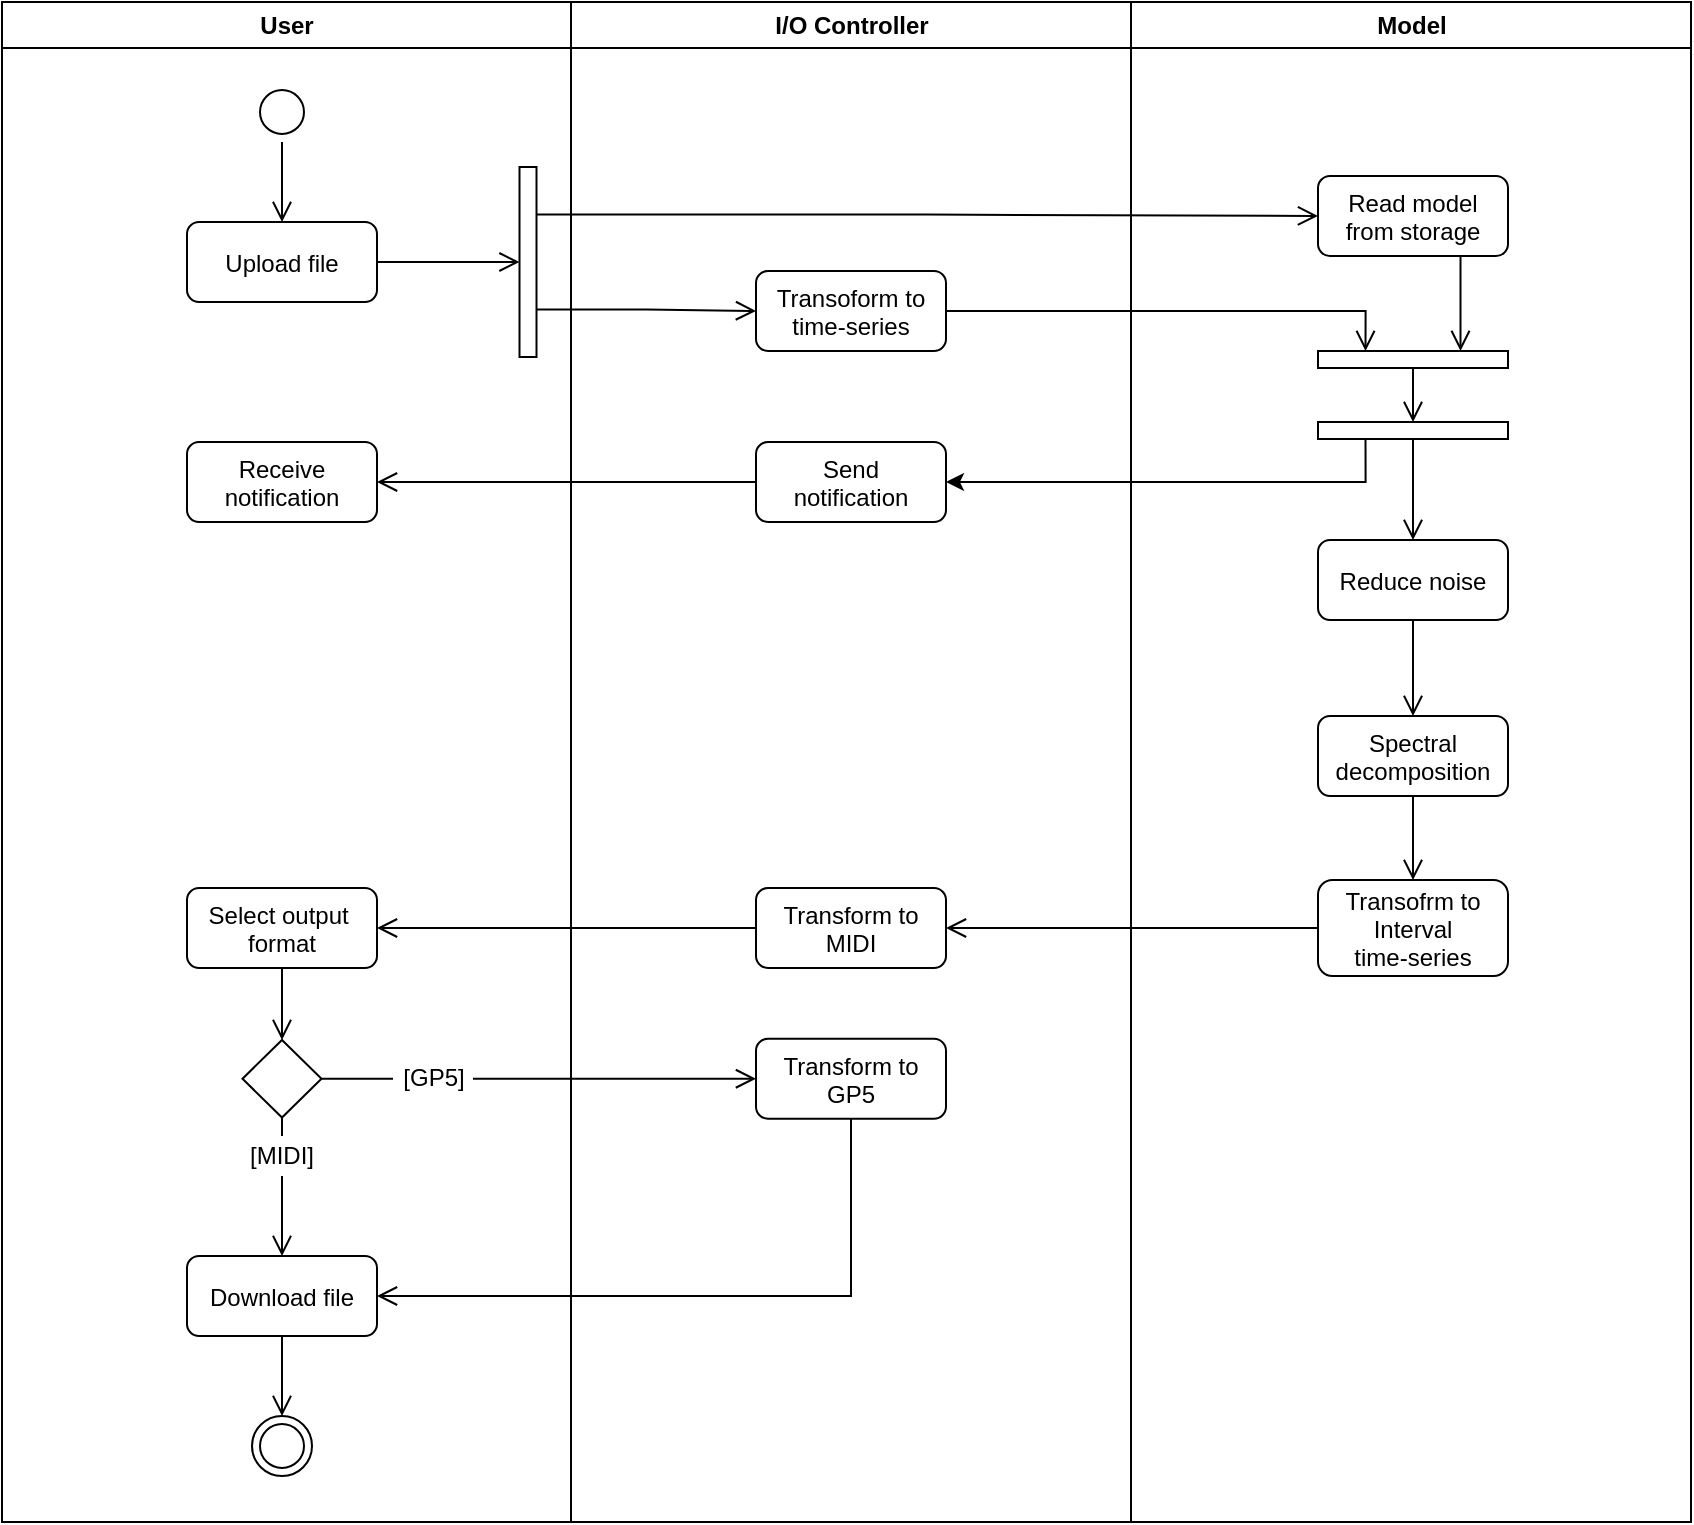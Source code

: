 <mxfile>
    <diagram name="Page-1" id="e7e014a7-5840-1c2e-5031-d8a46d1fe8dd">
        <mxGraphModel dx="1118" dy="514" grid="1" gridSize="10" guides="1" tooltips="1" connect="1" arrows="1" fold="1" page="1" pageScale="1" pageWidth="1169" pageHeight="826" math="0" shadow="0">
            <root>
                <mxCell id="0"/>
                <mxCell id="1" parent="0"/>
                <mxCell id="2" value="User" style="swimlane;whiteSpace=wrap;startSize=23;" parent="1" vertex="1">
                    <mxGeometry x="160" y="40" width="284.5" height="760" as="geometry">
                        <mxRectangle x="164.5" y="128" width="80" height="23" as="alternateBounds"/>
                    </mxGeometry>
                </mxCell>
                <mxCell id="yuHArtq0eE7rgwhrcc9l-52" style="edgeStyle=orthogonalEdgeStyle;orthogonalLoop=1;jettySize=auto;html=1;exitX=0.5;exitY=1;exitDx=0;exitDy=0;entryX=0.5;entryY=0;entryDx=0;entryDy=0;endArrow=open;endFill=0;strokeWidth=1;endSize=8;startSize=8;rounded=0;" parent="2" source="5" target="7" edge="1">
                    <mxGeometry relative="1" as="geometry"/>
                </mxCell>
                <mxCell id="5" value="" style="ellipse;shape=startState;" parent="2" vertex="1">
                    <mxGeometry x="125" y="40" width="30" height="30" as="geometry"/>
                </mxCell>
                <mxCell id="7" value="Upload file" style="rounded=1;" parent="2" vertex="1">
                    <mxGeometry x="92.5" y="110" width="95" height="40" as="geometry"/>
                </mxCell>
                <mxCell id="yuHArtq0eE7rgwhrcc9l-82" style="edgeStyle=orthogonalEdgeStyle;rounded=0;orthogonalLoop=1;jettySize=auto;html=1;exitX=0.5;exitY=1;exitDx=0;exitDy=0;entryX=0.5;entryY=0;entryDx=0;entryDy=0;endArrow=open;endFill=0;strokeWidth=1;endSize=8;startSize=8;" parent="2" source="yuHArtq0eE7rgwhrcc9l-79" target="yuHArtq0eE7rgwhrcc9l-81" edge="1">
                    <mxGeometry relative="1" as="geometry"/>
                </mxCell>
                <mxCell id="yuHArtq0eE7rgwhrcc9l-79" value="Select output &#10;format" style="rounded=1;" parent="2" vertex="1">
                    <mxGeometry x="92.5" y="443" width="95" height="40" as="geometry"/>
                </mxCell>
                <mxCell id="yuHArtq0eE7rgwhrcc9l-85" style="edgeStyle=orthogonalEdgeStyle;rounded=0;orthogonalLoop=1;jettySize=auto;html=1;exitX=0.5;exitY=1;exitDx=0;exitDy=0;entryX=0.5;entryY=0;entryDx=0;entryDy=0;endArrow=open;endFill=0;strokeWidth=1;endSize=8;startSize=8;" parent="2" source="yuHArtq0eE7rgwhrcc9l-98" target="yuHArtq0eE7rgwhrcc9l-84" edge="1">
                    <mxGeometry relative="1" as="geometry"/>
                </mxCell>
                <mxCell id="yuHArtq0eE7rgwhrcc9l-81" value="" style="rhombus;whiteSpace=wrap;html=1;rounded=0;" parent="2" vertex="1">
                    <mxGeometry x="120.25" y="519" width="39.5" height="38.75" as="geometry"/>
                </mxCell>
                <mxCell id="yuHArtq0eE7rgwhrcc9l-91" style="edgeStyle=orthogonalEdgeStyle;rounded=0;orthogonalLoop=1;jettySize=auto;html=1;exitX=0.5;exitY=1;exitDx=0;exitDy=0;entryX=0.5;entryY=0;entryDx=0;entryDy=0;endArrow=open;endFill=0;strokeWidth=1;endSize=8;startSize=8;" parent="2" source="yuHArtq0eE7rgwhrcc9l-84" target="yuHArtq0eE7rgwhrcc9l-90" edge="1">
                    <mxGeometry relative="1" as="geometry"/>
                </mxCell>
                <mxCell id="yuHArtq0eE7rgwhrcc9l-84" value="Download file" style="rounded=1;" parent="2" vertex="1">
                    <mxGeometry x="92.5" y="627" width="95" height="40" as="geometry"/>
                </mxCell>
                <mxCell id="yuHArtq0eE7rgwhrcc9l-90" value="" style="ellipse;html=1;shape=endState;rounded=0;" parent="2" vertex="1">
                    <mxGeometry x="125" y="707" width="30" height="30" as="geometry"/>
                </mxCell>
                <mxCell id="yuHArtq0eE7rgwhrcc9l-96" value="[GP5]" style="text;html=1;strokeColor=none;fillColor=none;align=center;verticalAlign=middle;whiteSpace=wrap;rounded=0;" parent="2" vertex="1">
                    <mxGeometry x="195.5" y="528.37" width="40" height="20" as="geometry"/>
                </mxCell>
                <mxCell id="yuHArtq0eE7rgwhrcc9l-97" style="edgeStyle=orthogonalEdgeStyle;rounded=0;orthogonalLoop=1;jettySize=auto;html=1;exitX=1;exitY=0.5;exitDx=0;exitDy=0;endArrow=none;endFill=0;entryX=0;entryY=0.5;entryDx=0;entryDy=0;" parent="2" source="yuHArtq0eE7rgwhrcc9l-81" target="yuHArtq0eE7rgwhrcc9l-96" edge="1">
                    <mxGeometry relative="1" as="geometry">
                        <mxPoint x="159.75" y="538.375" as="sourcePoint"/>
                        <mxPoint x="195.5" y="547" as="targetPoint"/>
                    </mxGeometry>
                </mxCell>
                <mxCell id="yuHArtq0eE7rgwhrcc9l-98" value="[MIDI]" style="text;html=1;strokeColor=none;fillColor=none;align=center;verticalAlign=middle;whiteSpace=wrap;rounded=0;" parent="2" vertex="1">
                    <mxGeometry x="120" y="567" width="40" height="20" as="geometry"/>
                </mxCell>
                <mxCell id="yuHArtq0eE7rgwhrcc9l-99" style="edgeStyle=orthogonalEdgeStyle;rounded=0;orthogonalLoop=1;jettySize=auto;html=1;exitX=0.5;exitY=1;exitDx=0;exitDy=0;endArrow=none;endFill=0;entryX=0.5;entryY=0;entryDx=0;entryDy=0;" parent="2" source="yuHArtq0eE7rgwhrcc9l-81" target="yuHArtq0eE7rgwhrcc9l-98" edge="1">
                    <mxGeometry relative="1" as="geometry">
                        <mxPoint x="304.5" y="597.75" as="sourcePoint"/>
                        <mxPoint x="145.5" y="558" as="targetPoint"/>
                    </mxGeometry>
                </mxCell>
                <mxCell id="ZoeWrClg7RPE6zchPd6N-38" value="Receive&#10;notification" style="rounded=1;" parent="2" vertex="1">
                    <mxGeometry x="92.5" y="220" width="95" height="40" as="geometry"/>
                </mxCell>
                <mxCell id="ZoeWrClg7RPE6zchPd6N-40" value="" style="whiteSpace=wrap;html=1;direction=west;" parent="2" vertex="1">
                    <mxGeometry x="258.75" y="82.5" width="8.5" height="95" as="geometry"/>
                </mxCell>
                <mxCell id="yuHArtq0eE7rgwhrcc9l-59" style="edgeStyle=orthogonalEdgeStyle;orthogonalLoop=1;jettySize=auto;html=1;exitX=1;exitY=0.5;exitDx=0;exitDy=0;endArrow=open;endFill=0;strokeWidth=1;endSize=8;startSize=8;rounded=0;entryX=1;entryY=0.5;entryDx=0;entryDy=0;" parent="2" source="7" target="ZoeWrClg7RPE6zchPd6N-40" edge="1">
                    <mxGeometry relative="1" as="geometry">
                        <mxPoint x="240" y="130" as="targetPoint"/>
                    </mxGeometry>
                </mxCell>
                <mxCell id="3" value="I/O Controller" style="swimlane;whiteSpace=wrap;" parent="1" vertex="1">
                    <mxGeometry x="444.5" y="40" width="280" height="760" as="geometry"/>
                </mxCell>
                <mxCell id="yuHArtq0eE7rgwhrcc9l-50" value="Transoform to&#10;time-series" style="rounded=1;" parent="3" vertex="1">
                    <mxGeometry x="92.5" y="134.5" width="95" height="40" as="geometry"/>
                </mxCell>
                <mxCell id="yuHArtq0eE7rgwhrcc9l-75" value="Transform to &#10;MIDI" style="rounded=1;" parent="3" vertex="1">
                    <mxGeometry x="92.5" y="443" width="95" height="40" as="geometry"/>
                </mxCell>
                <mxCell id="yuHArtq0eE7rgwhrcc9l-87" value="Transform to &#10;GP5" style="rounded=1;" parent="3" vertex="1">
                    <mxGeometry x="92.5" y="518.37" width="95" height="40" as="geometry"/>
                </mxCell>
                <mxCell id="ZoeWrClg7RPE6zchPd6N-28" value="Send&#10;notification" style="rounded=1;" parent="3" vertex="1">
                    <mxGeometry x="92.5" y="220" width="95" height="40" as="geometry"/>
                </mxCell>
                <mxCell id="4" value="Model" style="swimlane;whiteSpace=wrap;" parent="1" vertex="1">
                    <mxGeometry x="724.5" y="40" width="280" height="760" as="geometry"/>
                </mxCell>
                <mxCell id="yuHArtq0eE7rgwhrcc9l-72" style="edgeStyle=orthogonalEdgeStyle;rounded=0;orthogonalLoop=1;jettySize=auto;html=1;exitX=0.75;exitY=1;exitDx=0;exitDy=0;entryX=0;entryY=0.25;entryDx=0;entryDy=0;endArrow=open;endFill=0;strokeWidth=1;endSize=8;startSize=8;" parent="4" source="yuHArtq0eE7rgwhrcc9l-61" target="yuHArtq0eE7rgwhrcc9l-71" edge="1">
                    <mxGeometry relative="1" as="geometry"/>
                </mxCell>
                <mxCell id="yuHArtq0eE7rgwhrcc9l-61" value="Read model&#10;from storage" style="rounded=1;" parent="4" vertex="1">
                    <mxGeometry x="93.5" y="87" width="95" height="40" as="geometry"/>
                </mxCell>
                <mxCell id="UBPn45M-pCXPHl5LcUrH-8" style="edgeStyle=orthogonalEdgeStyle;rounded=0;orthogonalLoop=1;jettySize=auto;html=1;exitX=0.5;exitY=1;exitDx=0;exitDy=0;entryX=0.5;entryY=0;entryDx=0;entryDy=0;endArrow=open;endFill=0;endSize=8;" parent="4" source="yuHArtq0eE7rgwhrcc9l-64" target="UBPn45M-pCXPHl5LcUrH-7" edge="1">
                    <mxGeometry relative="1" as="geometry"/>
                </mxCell>
                <mxCell id="yuHArtq0eE7rgwhrcc9l-64" value="Reduce noise" style="rounded=1;" parent="4" vertex="1">
                    <mxGeometry x="93.5" y="269" width="95" height="40" as="geometry"/>
                </mxCell>
                <mxCell id="yuHArtq0eE7rgwhrcc9l-67" value="Transofrm to&#10;Interval &#10;time-series" style="rounded=1;" parent="4" vertex="1">
                    <mxGeometry x="93.5" y="439" width="95" height="48" as="geometry"/>
                </mxCell>
                <mxCell id="ZoeWrClg7RPE6zchPd6N-32" style="edgeStyle=orthogonalEdgeStyle;rounded=0;orthogonalLoop=1;jettySize=auto;html=1;exitX=1;exitY=0.5;exitDx=0;exitDy=0;entryX=0;entryY=0.5;entryDx=0;entryDy=0;endArrow=open;endFill=0;endSize=8;" parent="4" source="yuHArtq0eE7rgwhrcc9l-71" target="ZoeWrClg7RPE6zchPd6N-30" edge="1">
                    <mxGeometry relative="1" as="geometry"/>
                </mxCell>
                <mxCell id="yuHArtq0eE7rgwhrcc9l-71" value="" style="whiteSpace=wrap;html=1;direction=south;" parent="4" vertex="1">
                    <mxGeometry x="93.5" y="174.5" width="95" height="8.5" as="geometry"/>
                </mxCell>
                <mxCell id="UBPn45M-pCXPHl5LcUrH-9" style="edgeStyle=orthogonalEdgeStyle;rounded=0;orthogonalLoop=1;jettySize=auto;html=1;exitX=0.5;exitY=1;exitDx=0;exitDy=0;entryX=0.5;entryY=0;entryDx=0;entryDy=0;endArrow=open;endFill=0;endSize=8;" parent="4" source="UBPn45M-pCXPHl5LcUrH-7" target="yuHArtq0eE7rgwhrcc9l-67" edge="1">
                    <mxGeometry relative="1" as="geometry"/>
                </mxCell>
                <mxCell id="UBPn45M-pCXPHl5LcUrH-7" value="Spectral&#10;decomposition" style="rounded=1;" parent="4" vertex="1">
                    <mxGeometry x="93.5" y="357" width="95" height="40" as="geometry"/>
                </mxCell>
                <mxCell id="ZoeWrClg7RPE6zchPd6N-35" style="edgeStyle=orthogonalEdgeStyle;rounded=0;orthogonalLoop=1;jettySize=auto;html=1;exitX=1;exitY=0.5;exitDx=0;exitDy=0;entryX=0.5;entryY=0;entryDx=0;entryDy=0;endArrow=open;endFill=0;endSize=8;" parent="4" source="ZoeWrClg7RPE6zchPd6N-30" target="yuHArtq0eE7rgwhrcc9l-64" edge="1">
                    <mxGeometry relative="1" as="geometry"/>
                </mxCell>
                <mxCell id="ZoeWrClg7RPE6zchPd6N-30" value="" style="whiteSpace=wrap;html=1;direction=south;" parent="4" vertex="1">
                    <mxGeometry x="93.5" y="210" width="95" height="8.5" as="geometry"/>
                </mxCell>
                <mxCell id="yuHArtq0eE7rgwhrcc9l-73" style="edgeStyle=orthogonalEdgeStyle;rounded=0;orthogonalLoop=1;jettySize=auto;html=1;exitX=1;exitY=0.5;exitDx=0;exitDy=0;entryX=0;entryY=0.75;entryDx=0;entryDy=0;endArrow=open;endFill=0;strokeWidth=1;endSize=8;startSize=8;" parent="1" source="yuHArtq0eE7rgwhrcc9l-50" target="yuHArtq0eE7rgwhrcc9l-71" edge="1">
                    <mxGeometry relative="1" as="geometry"/>
                </mxCell>
                <mxCell id="yuHArtq0eE7rgwhrcc9l-76" style="edgeStyle=orthogonalEdgeStyle;rounded=0;orthogonalLoop=1;jettySize=auto;html=1;exitX=0;exitY=0.5;exitDx=0;exitDy=0;entryX=1;entryY=0.5;entryDx=0;entryDy=0;endArrow=open;endFill=0;strokeWidth=1;endSize=8;startSize=8;" parent="1" source="yuHArtq0eE7rgwhrcc9l-67" target="yuHArtq0eE7rgwhrcc9l-75" edge="1">
                    <mxGeometry relative="1" as="geometry"/>
                </mxCell>
                <mxCell id="yuHArtq0eE7rgwhrcc9l-80" style="edgeStyle=orthogonalEdgeStyle;rounded=0;orthogonalLoop=1;jettySize=auto;html=1;exitX=0;exitY=0.5;exitDx=0;exitDy=0;entryX=1;entryY=0.5;entryDx=0;entryDy=0;endArrow=open;endFill=0;strokeWidth=1;endSize=8;startSize=8;" parent="1" source="yuHArtq0eE7rgwhrcc9l-75" target="yuHArtq0eE7rgwhrcc9l-79" edge="1">
                    <mxGeometry relative="1" as="geometry"/>
                </mxCell>
                <mxCell id="yuHArtq0eE7rgwhrcc9l-88" style="edgeStyle=orthogonalEdgeStyle;rounded=0;orthogonalLoop=1;jettySize=auto;html=1;exitX=1;exitY=0.5;exitDx=0;exitDy=0;endArrow=open;endFill=0;strokeWidth=1;endSize=8;startSize=8;" parent="1" source="yuHArtq0eE7rgwhrcc9l-96" target="yuHArtq0eE7rgwhrcc9l-87" edge="1">
                    <mxGeometry relative="1" as="geometry"/>
                </mxCell>
                <mxCell id="yuHArtq0eE7rgwhrcc9l-89" style="edgeStyle=orthogonalEdgeStyle;rounded=0;orthogonalLoop=1;jettySize=auto;html=1;exitX=0.5;exitY=1;exitDx=0;exitDy=0;entryX=1;entryY=0.5;entryDx=0;entryDy=0;endArrow=open;endFill=0;strokeWidth=1;endSize=8;startSize=8;" parent="1" source="yuHArtq0eE7rgwhrcc9l-87" target="yuHArtq0eE7rgwhrcc9l-84" edge="1">
                    <mxGeometry relative="1" as="geometry"/>
                </mxCell>
                <mxCell id="ZoeWrClg7RPE6zchPd6N-34" style="edgeStyle=orthogonalEdgeStyle;rounded=0;orthogonalLoop=1;jettySize=auto;html=1;exitX=1;exitY=0.75;exitDx=0;exitDy=0;entryX=1;entryY=0.5;entryDx=0;entryDy=0;" parent="1" source="ZoeWrClg7RPE6zchPd6N-30" target="ZoeWrClg7RPE6zchPd6N-28" edge="1">
                    <mxGeometry relative="1" as="geometry"/>
                </mxCell>
                <mxCell id="ZoeWrClg7RPE6zchPd6N-39" style="edgeStyle=orthogonalEdgeStyle;rounded=0;orthogonalLoop=1;jettySize=auto;html=1;exitX=0;exitY=0.5;exitDx=0;exitDy=0;entryX=1;entryY=0.5;entryDx=0;entryDy=0;endArrow=open;endFill=0;endSize=8;" parent="1" source="ZoeWrClg7RPE6zchPd6N-28" target="ZoeWrClg7RPE6zchPd6N-38" edge="1">
                    <mxGeometry relative="1" as="geometry"/>
                </mxCell>
                <mxCell id="ZoeWrClg7RPE6zchPd6N-41" style="edgeStyle=orthogonalEdgeStyle;rounded=0;orthogonalLoop=1;jettySize=auto;html=1;exitX=0;exitY=0.25;exitDx=0;exitDy=0;entryX=0;entryY=0.5;entryDx=0;entryDy=0;endArrow=open;endFill=0;endSize=8;" parent="1" source="ZoeWrClg7RPE6zchPd6N-40" target="yuHArtq0eE7rgwhrcc9l-50" edge="1">
                    <mxGeometry relative="1" as="geometry"/>
                </mxCell>
                <mxCell id="ZoeWrClg7RPE6zchPd6N-42" style="edgeStyle=orthogonalEdgeStyle;rounded=0;orthogonalLoop=1;jettySize=auto;html=1;exitX=0;exitY=0.75;exitDx=0;exitDy=0;entryX=0;entryY=0.5;entryDx=0;entryDy=0;endArrow=open;endFill=0;endSize=8;" parent="1" source="ZoeWrClg7RPE6zchPd6N-40" target="yuHArtq0eE7rgwhrcc9l-61" edge="1">
                    <mxGeometry relative="1" as="geometry"/>
                </mxCell>
            </root>
        </mxGraphModel>
    </diagram>
</mxfile>